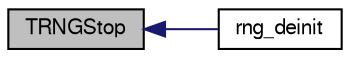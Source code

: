 digraph "TRNGStop"
{
  edge [fontname="FreeSans",fontsize="10",labelfontname="FreeSans",labelfontsize="10"];
  node [fontname="FreeSans",fontsize="10",shape=record];
  rankdir="LR";
  Node1 [label="TRNGStop",height=0.2,width=0.4,color="black", fillcolor="grey75", style="filled", fontcolor="black"];
  Node1 -> Node2 [dir="back",color="midnightblue",fontsize="10",style="solid",fontname="FreeSans"];
  Node2 [label="rng_deinit",height=0.2,width=0.4,color="black", fillcolor="white", style="filled",URL="$rng_8h.html#a2a25baf68bfa99b354145cf2de467ab0"];
}
